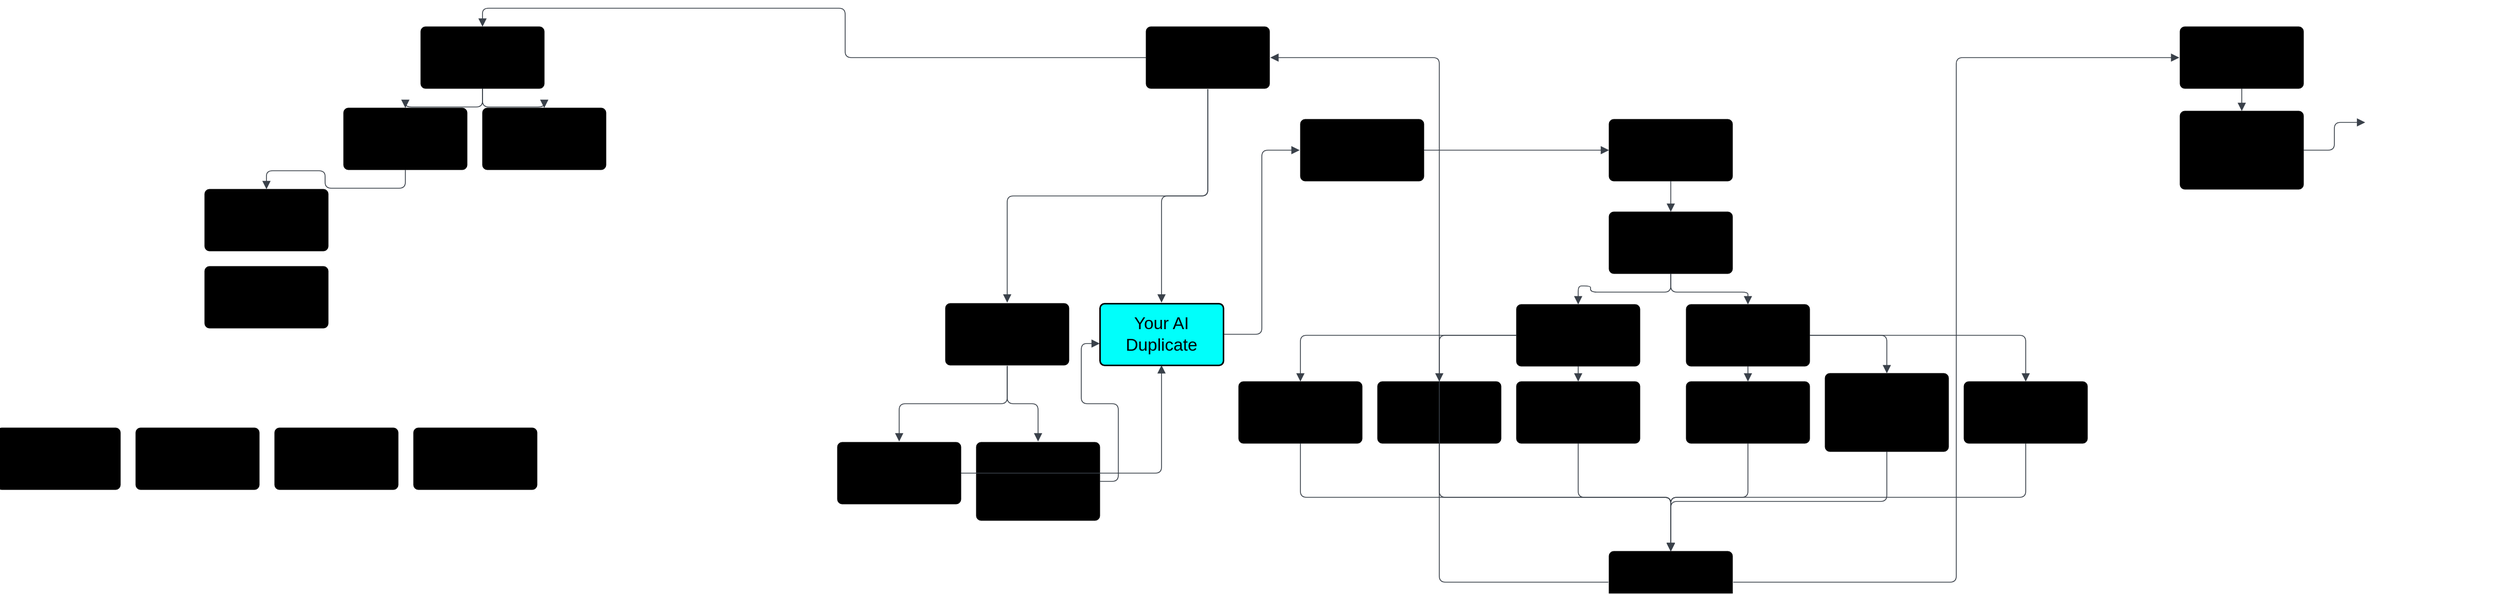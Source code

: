 <mxfile version="26.2.13">
  <diagram name="Page-1" id="CwJgsHFjLdVUsGJhv82a">
    <mxGraphModel dx="4801" dy="2446" grid="1" gridSize="10" guides="1" tooltips="1" connect="1" arrows="1" fold="1" page="1" pageScale="1" pageWidth="850" pageHeight="1100" math="0" shadow="0">
      <root>
        <mxCell id="0" />
        <mxCell id="1" parent="0" />
        <mxCell id="ZhJgSsFKiW_KJ7nUg3D_-2" value="Open Starlight" style="html=1;overflow=block;blockSpacing=1;whiteSpace=wrap;fontSize=16.7;spacing=3.8;strokeOpacity=100;rounded=1;absoluteArcSize=1;arcSize=9;fillColor=#unset;strokeWidth=NaN;lucidId=8Yr.N6paqiwt;" vertex="1" parent="1">
          <mxGeometry x="-195" width="120" height="60" as="geometry" />
        </mxCell>
        <mxCell id="ZhJgSsFKiW_KJ7nUg3D_-3" value="Log in or Sign up" style="html=1;overflow=block;blockSpacing=1;whiteSpace=wrap;fontSize=16.7;spacing=3.8;strokeOpacity=100;rounded=1;absoluteArcSize=1;arcSize=9;fillColor=#unset;strokeWidth=NaN;lucidId=mZr.YkDPpje3;" vertex="1" parent="1">
          <mxGeometry x="-195" y="90" width="120" height="60" as="geometry" />
        </mxCell>
        <mxCell id="ZhJgSsFKiW_KJ7nUg3D_-4" value="Log in" style="html=1;overflow=block;blockSpacing=1;whiteSpace=wrap;fontSize=16.7;spacing=3.8;strokeOpacity=100;rounded=1;absoluteArcSize=1;arcSize=9;fillColor=#unset;strokeWidth=NaN;lucidId=AZr.5KdVcYWQ;" vertex="1" parent="1">
          <mxGeometry x="-285" y="180" width="120" height="60" as="geometry" />
        </mxCell>
        <mxCell id="ZhJgSsFKiW_KJ7nUg3D_-5" value="Sign up" style="html=1;overflow=block;blockSpacing=1;whiteSpace=wrap;fontSize=16.7;spacing=3.8;strokeOpacity=100;rounded=1;absoluteArcSize=1;arcSize=9;fillColor=#unset;strokeWidth=NaN;lucidId=CZr.ph82YtXj;" vertex="1" parent="1">
          <mxGeometry x="-120" y="180" width="120" height="60" as="geometry" />
        </mxCell>
        <mxCell id="ZhJgSsFKiW_KJ7nUg3D_-6" value="Continue with google" style="html=1;overflow=block;blockSpacing=1;whiteSpace=wrap;fontSize=16.7;spacing=3.8;strokeOpacity=100;rounded=1;absoluteArcSize=1;arcSize=9;fillColor=#unset;strokeWidth=NaN;lucidId=5Zr._5xbKj4D;" vertex="1" parent="1">
          <mxGeometry x="-285" y="255" width="120" height="60" as="geometry" />
        </mxCell>
        <mxCell id="ZhJgSsFKiW_KJ7nUg3D_-7" value="Continue with google" style="html=1;overflow=block;blockSpacing=1;whiteSpace=wrap;fontSize=16.7;spacing=3.8;strokeOpacity=100;rounded=1;absoluteArcSize=1;arcSize=9;fillColor=#unset;strokeWidth=NaN;lucidId=-Zr.tMvXOSx0;" vertex="1" parent="1">
          <mxGeometry x="-120" y="255" width="120" height="60" as="geometry" />
        </mxCell>
        <mxCell id="ZhJgSsFKiW_KJ7nUg3D_-8" value="Create account with email &amp; pass" style="html=1;overflow=block;blockSpacing=1;whiteSpace=wrap;fontSize=16.7;spacing=3.8;strokeOpacity=100;rounded=1;absoluteArcSize=1;arcSize=9;fillColor=#unset;strokeWidth=NaN;lucidId=d0r.P-DTl7vA;" vertex="1" parent="1">
          <mxGeometry x="15" y="247" width="120" height="76" as="geometry" />
        </mxCell>
        <mxCell id="ZhJgSsFKiW_KJ7nUg3D_-9" value="Log in with email &amp; pass" style="html=1;overflow=block;blockSpacing=1;whiteSpace=wrap;fontSize=16.7;spacing=3.8;strokeOpacity=100;rounded=1;absoluteArcSize=1;arcSize=9;fillColor=#unset;strokeWidth=NaN;lucidId=i0r.D65zIEHH;" vertex="1" parent="1">
          <mxGeometry x="-420" y="255" width="120" height="60" as="geometry" />
        </mxCell>
        <mxCell id="ZhJgSsFKiW_KJ7nUg3D_-10" value="Username &amp; pass" style="html=1;overflow=block;blockSpacing=1;whiteSpace=wrap;fontSize=16.7;spacing=3.8;strokeOpacity=100;rounded=1;absoluteArcSize=1;arcSize=9;fillColor=#unset;strokeWidth=NaN;lucidId=80r.AD4x0.C4;" vertex="1" parent="1">
          <mxGeometry x="150" y="255" width="120" height="60" as="geometry" />
        </mxCell>
        <mxCell id="ZhJgSsFKiW_KJ7nUg3D_-11" value="Username &amp; pass" style="html=1;overflow=block;blockSpacing=1;whiteSpace=wrap;fontSize=16.7;spacing=3.8;strokeOpacity=100;rounded=1;absoluteArcSize=1;arcSize=9;fillColor=#unset;strokeWidth=NaN;lucidId=c1r.usy55AvC;" vertex="1" parent="1">
          <mxGeometry x="-555" y="255" width="120" height="60" as="geometry" />
        </mxCell>
        <mxCell id="ZhJgSsFKiW_KJ7nUg3D_-12" value="" style="html=1;jettySize=18;whiteSpace=wrap;fontSize=13;strokeColor=#3a414a;strokeOpacity=100;strokeWidth=0.8;rounded=1;arcSize=12;edgeStyle=orthogonalEdgeStyle;startArrow=none;endArrow=block;endFill=1;exitX=0.5;exitY=1;exitPerimeter=0;entryX=0.5;entryY=0;entryPerimeter=0;lucidId=E2r.KWUuNpV2;" edge="1" parent="1" source="ZhJgSsFKiW_KJ7nUg3D_-2" target="ZhJgSsFKiW_KJ7nUg3D_-3">
          <mxGeometry width="100" height="100" relative="1" as="geometry">
            <Array as="points" />
          </mxGeometry>
        </mxCell>
        <mxCell id="ZhJgSsFKiW_KJ7nUg3D_-13" value="" style="html=1;jettySize=18;whiteSpace=wrap;fontSize=13;strokeColor=#3a414a;strokeOpacity=100;strokeWidth=0.8;rounded=1;arcSize=12;edgeStyle=orthogonalEdgeStyle;startArrow=none;endArrow=block;endFill=1;exitX=0.5;exitY=1;exitPerimeter=0;entryX=0.5;entryY=0;entryPerimeter=0;lucidId=02r.vJUuN4pX;" edge="1" parent="1" source="ZhJgSsFKiW_KJ7nUg3D_-3" target="ZhJgSsFKiW_KJ7nUg3D_-5">
          <mxGeometry width="100" height="100" relative="1" as="geometry">
            <Array as="points" />
          </mxGeometry>
        </mxCell>
        <mxCell id="ZhJgSsFKiW_KJ7nUg3D_-14" value="" style="html=1;jettySize=18;whiteSpace=wrap;fontSize=13;strokeColor=#3a414a;strokeOpacity=100;strokeWidth=0.8;rounded=1;arcSize=12;edgeStyle=orthogonalEdgeStyle;startArrow=none;endArrow=block;endFill=1;exitX=0.5;exitY=1;exitPerimeter=0;entryX=0.5;entryY=0;entryPerimeter=0;lucidId=72r.O89L_K84;" edge="1" parent="1" source="ZhJgSsFKiW_KJ7nUg3D_-3" target="ZhJgSsFKiW_KJ7nUg3D_-4">
          <mxGeometry width="100" height="100" relative="1" as="geometry">
            <Array as="points" />
          </mxGeometry>
        </mxCell>
        <mxCell id="ZhJgSsFKiW_KJ7nUg3D_-15" value="" style="html=1;jettySize=18;whiteSpace=wrap;fontSize=13;strokeColor=#3a414a;strokeOpacity=100;strokeWidth=0.8;rounded=1;arcSize=12;edgeStyle=orthogonalEdgeStyle;startArrow=none;endArrow=block;endFill=1;exitX=0.5;exitY=1;exitPerimeter=0;entryX=0.5;entryY=0;entryPerimeter=0;lucidId=a3r.cBqFPZu~;" edge="1" parent="1" source="ZhJgSsFKiW_KJ7nUg3D_-4" target="ZhJgSsFKiW_KJ7nUg3D_-6">
          <mxGeometry width="100" height="100" relative="1" as="geometry">
            <Array as="points" />
          </mxGeometry>
        </mxCell>
        <mxCell id="ZhJgSsFKiW_KJ7nUg3D_-16" value="" style="html=1;jettySize=18;whiteSpace=wrap;fontSize=13;strokeColor=#3a414a;strokeOpacity=100;strokeWidth=0.8;rounded=1;arcSize=12;edgeStyle=orthogonalEdgeStyle;startArrow=none;endArrow=block;endFill=1;exitX=0.5;exitY=1;exitPerimeter=0;entryX=0.5;entryY=0;entryPerimeter=0;lucidId=d3r.K~Esj8vI;" edge="1" parent="1" source="ZhJgSsFKiW_KJ7nUg3D_-5" target="ZhJgSsFKiW_KJ7nUg3D_-7">
          <mxGeometry width="100" height="100" relative="1" as="geometry">
            <Array as="points" />
          </mxGeometry>
        </mxCell>
        <mxCell id="ZhJgSsFKiW_KJ7nUg3D_-17" value="" style="html=1;jettySize=18;whiteSpace=wrap;fontSize=13;strokeColor=#3a414a;strokeOpacity=100;strokeWidth=0.8;rounded=1;arcSize=12;edgeStyle=orthogonalEdgeStyle;startArrow=none;endArrow=block;endFill=1;exitX=1;exitY=0.5;exitPerimeter=0;entryX=0.5;entryY=0;entryPerimeter=0;lucidId=g3r.V.70R1QK;" edge="1" parent="1" source="ZhJgSsFKiW_KJ7nUg3D_-5" target="ZhJgSsFKiW_KJ7nUg3D_-8">
          <mxGeometry width="100" height="100" relative="1" as="geometry">
            <Array as="points" />
          </mxGeometry>
        </mxCell>
        <mxCell id="ZhJgSsFKiW_KJ7nUg3D_-18" value="" style="html=1;jettySize=18;whiteSpace=wrap;fontSize=13;strokeColor=#3a414a;strokeOpacity=100;strokeWidth=0.8;rounded=1;arcSize=12;edgeStyle=orthogonalEdgeStyle;startArrow=none;endArrow=block;endFill=1;exitX=1;exitY=0.5;exitPerimeter=0;entryX=0.5;entryY=0;entryPerimeter=0;lucidId=o3r.FJRv.Jnu;" edge="1" parent="1" source="ZhJgSsFKiW_KJ7nUg3D_-5" target="ZhJgSsFKiW_KJ7nUg3D_-10">
          <mxGeometry width="100" height="100" relative="1" as="geometry">
            <Array as="points" />
          </mxGeometry>
        </mxCell>
        <mxCell id="ZhJgSsFKiW_KJ7nUg3D_-19" value="" style="html=1;jettySize=18;whiteSpace=wrap;fontSize=13;strokeColor=#3a414a;strokeOpacity=100;strokeWidth=0.8;rounded=1;arcSize=12;edgeStyle=orthogonalEdgeStyle;startArrow=none;endArrow=block;endFill=1;exitX=0;exitY=0.5;exitPerimeter=0;entryX=0.5;entryY=0;entryPerimeter=0;lucidId=w3r.RjUbXwI-;" edge="1" parent="1" source="ZhJgSsFKiW_KJ7nUg3D_-4" target="ZhJgSsFKiW_KJ7nUg3D_-9">
          <mxGeometry width="100" height="100" relative="1" as="geometry">
            <Array as="points" />
          </mxGeometry>
        </mxCell>
        <mxCell id="ZhJgSsFKiW_KJ7nUg3D_-20" value="" style="html=1;jettySize=18;whiteSpace=wrap;fontSize=13;strokeColor=#3a414a;strokeOpacity=100;strokeWidth=0.8;rounded=1;arcSize=12;edgeStyle=orthogonalEdgeStyle;startArrow=none;endArrow=block;endFill=1;exitX=0;exitY=0.5;exitPerimeter=0;entryX=0.5;entryY=0;entryPerimeter=0;lucidId=z3r.2UZ_smaq;" edge="1" parent="1" source="ZhJgSsFKiW_KJ7nUg3D_-4" target="ZhJgSsFKiW_KJ7nUg3D_-11">
          <mxGeometry width="100" height="100" relative="1" as="geometry">
            <Array as="points" />
          </mxGeometry>
        </mxCell>
        <mxCell id="ZhJgSsFKiW_KJ7nUg3D_-21" value="Homepage" style="html=1;overflow=block;blockSpacing=1;whiteSpace=wrap;fontSize=16.7;spacing=3.8;strokeOpacity=100;rounded=1;absoluteArcSize=1;arcSize=9;fillColor=#unset;strokeWidth=NaN;lucidId=M3r.Lungnlsa;" vertex="1" parent="1">
          <mxGeometry x="-195" y="420" width="120" height="60" as="geometry" />
        </mxCell>
        <mxCell id="ZhJgSsFKiW_KJ7nUg3D_-22" value="" style="html=1;jettySize=18;whiteSpace=wrap;fontSize=13;strokeColor=#3a414a;strokeOpacity=100;strokeWidth=0.8;rounded=1;arcSize=12;edgeStyle=orthogonalEdgeStyle;startArrow=none;endArrow=block;endFill=1;exitX=0.5;exitY=1;exitPerimeter=0;entryX=0.5;entryY=0;entryPerimeter=0;lucidId=43r.LO0qyHyg;" edge="1" parent="1" source="ZhJgSsFKiW_KJ7nUg3D_-7" target="ZhJgSsFKiW_KJ7nUg3D_-21">
          <mxGeometry width="100" height="100" relative="1" as="geometry">
            <Array as="points" />
          </mxGeometry>
        </mxCell>
        <mxCell id="ZhJgSsFKiW_KJ7nUg3D_-23" value="" style="html=1;jettySize=18;whiteSpace=wrap;fontSize=13;strokeColor=#3a414a;strokeOpacity=100;strokeWidth=0.8;rounded=1;arcSize=12;edgeStyle=orthogonalEdgeStyle;startArrow=none;endArrow=block;endFill=1;exitX=0.5;exitY=1;exitPerimeter=0;entryX=0.5;entryY=0;entryPerimeter=0;lucidId=83r.3P~gyDVa;" edge="1" parent="1" source="ZhJgSsFKiW_KJ7nUg3D_-8" target="ZhJgSsFKiW_KJ7nUg3D_-21">
          <mxGeometry width="100" height="100" relative="1" as="geometry">
            <Array as="points" />
          </mxGeometry>
        </mxCell>
        <mxCell id="ZhJgSsFKiW_KJ7nUg3D_-24" value="" style="html=1;jettySize=18;whiteSpace=wrap;fontSize=13;strokeColor=#3a414a;strokeOpacity=100;strokeWidth=0.8;rounded=1;arcSize=12;edgeStyle=orthogonalEdgeStyle;startArrow=none;endArrow=block;endFill=1;exitX=0.5;exitY=1;exitPerimeter=0;entryX=0.5;entryY=0;entryPerimeter=0;lucidId=.3r.SZ36Yq2u;" edge="1" parent="1" source="ZhJgSsFKiW_KJ7nUg3D_-10" target="ZhJgSsFKiW_KJ7nUg3D_-21">
          <mxGeometry width="100" height="100" relative="1" as="geometry">
            <Array as="points" />
          </mxGeometry>
        </mxCell>
        <mxCell id="ZhJgSsFKiW_KJ7nUg3D_-25" value="" style="html=1;jettySize=18;whiteSpace=wrap;fontSize=13;strokeColor=#3a414a;strokeOpacity=100;strokeWidth=0.8;rounded=1;arcSize=12;edgeStyle=orthogonalEdgeStyle;startArrow=none;endArrow=block;endFill=1;exitX=0.5;exitY=1;exitPerimeter=0;entryX=0.5;entryY=0;entryPerimeter=0;lucidId=f4r.Jr3H-XQH;" edge="1" parent="1" source="ZhJgSsFKiW_KJ7nUg3D_-6" target="ZhJgSsFKiW_KJ7nUg3D_-21">
          <mxGeometry width="100" height="100" relative="1" as="geometry">
            <Array as="points" />
          </mxGeometry>
        </mxCell>
        <mxCell id="ZhJgSsFKiW_KJ7nUg3D_-26" value="" style="html=1;jettySize=18;whiteSpace=wrap;fontSize=13;strokeColor=#3a414a;strokeOpacity=100;strokeWidth=0.8;rounded=1;arcSize=12;edgeStyle=orthogonalEdgeStyle;startArrow=none;endArrow=block;endFill=1;exitX=0.5;exitY=1;exitPerimeter=0;entryX=0.5;entryY=0;entryPerimeter=0;lucidId=k4r.0NkX~t6t;" edge="1" parent="1" source="ZhJgSsFKiW_KJ7nUg3D_-9" target="ZhJgSsFKiW_KJ7nUg3D_-21">
          <mxGeometry width="100" height="100" relative="1" as="geometry">
            <Array as="points" />
          </mxGeometry>
        </mxCell>
        <mxCell id="ZhJgSsFKiW_KJ7nUg3D_-27" value="" style="html=1;jettySize=18;whiteSpace=wrap;fontSize=13;strokeColor=#3a414a;strokeOpacity=100;strokeWidth=0.8;rounded=1;arcSize=12;edgeStyle=orthogonalEdgeStyle;startArrow=none;endArrow=block;endFill=1;exitX=0.5;exitY=1;exitPerimeter=0;entryX=0.5;entryY=0;entryPerimeter=0;lucidId=q4r.HGM2lWGd;" edge="1" parent="1" source="ZhJgSsFKiW_KJ7nUg3D_-11" target="ZhJgSsFKiW_KJ7nUg3D_-21">
          <mxGeometry width="100" height="100" relative="1" as="geometry">
            <Array as="points" />
          </mxGeometry>
        </mxCell>
        <mxCell id="ZhJgSsFKiW_KJ7nUg3D_-28" value="Design" style="html=1;overflow=block;blockSpacing=1;whiteSpace=wrap;fontSize=16.7;spacing=3.8;strokeOpacity=100;rounded=1;absoluteArcSize=1;arcSize=9;fillColor=#unset;strokeWidth=NaN;lucidId=O4r.A2zRXuP1;" vertex="1" parent="1">
          <mxGeometry x="360" y="-90" width="120" height="60" as="geometry" />
        </mxCell>
        <mxCell id="ZhJgSsFKiW_KJ7nUg3D_-29" value="Features" style="html=1;overflow=block;blockSpacing=1;whiteSpace=wrap;fontSize=16.7;spacing=3.8;strokeOpacity=100;rounded=1;absoluteArcSize=1;arcSize=9;fillColor=#unset;strokeWidth=NaN;lucidId=e5r.yDB6r1Se;" vertex="1" parent="1">
          <mxGeometry x="-645" y="-90" width="120" height="60" as="geometry" />
        </mxCell>
        <mxCell id="ZhJgSsFKiW_KJ7nUg3D_-30" value="" style="html=1;jettySize=18;whiteSpace=wrap;fontSize=13;strokeColor=#3a414a;strokeOpacity=100;strokeWidth=0.8;rounded=1;arcSize=12;edgeStyle=orthogonalEdgeStyle;startArrow=none;endArrow=block;endFill=1;exitX=1.006;exitY=0.5;exitPerimeter=0;entryX=-0.006;entryY=0.5;entryPerimeter=0;lucidId=r5r.PqObfUYs;" edge="1" parent="1" source="ZhJgSsFKiW_KJ7nUg3D_-21" target="ZhJgSsFKiW_KJ7nUg3D_-28">
          <mxGeometry width="100" height="100" relative="1" as="geometry">
            <Array as="points" />
          </mxGeometry>
        </mxCell>
        <mxCell id="ZhJgSsFKiW_KJ7nUg3D_-31" value="" style="html=1;jettySize=18;whiteSpace=wrap;fontSize=13;strokeColor=#3a414a;strokeOpacity=100;strokeWidth=0.8;rounded=1;arcSize=12;edgeStyle=orthogonalEdgeStyle;startArrow=none;endArrow=block;endFill=1;exitX=-0.006;exitY=0.5;exitPerimeter=0;entryX=1.006;entryY=0.5;entryPerimeter=0;lucidId=D5r.3NtEU8dy;" edge="1" parent="1" source="ZhJgSsFKiW_KJ7nUg3D_-21" target="ZhJgSsFKiW_KJ7nUg3D_-29">
          <mxGeometry width="100" height="100" relative="1" as="geometry">
            <Array as="points" />
          </mxGeometry>
        </mxCell>
        <mxCell id="ZhJgSsFKiW_KJ7nUg3D_-32" value="Floating pink, yellow, and teal crystal" style="html=1;overflow=block;blockSpacing=1;whiteSpace=wrap;fontSize=16.7;spacing=3.8;strokeOpacity=100;rounded=1;absoluteArcSize=1;arcSize=9;fillColor=#unset;strokeWidth=NaN;lucidId=66r.K5CRntfq;" vertex="1" parent="1">
          <mxGeometry x="360" y="-8" width="120" height="76" as="geometry" />
        </mxCell>
        <mxCell id="ZhJgSsFKiW_KJ7nUg3D_-33" value="" style="html=1;jettySize=18;whiteSpace=wrap;fontSize=13;strokeColor=#3a414a;strokeOpacity=100;strokeWidth=0.8;rounded=1;arcSize=12;edgeStyle=orthogonalEdgeStyle;startArrow=none;endArrow=block;endFill=1;exitX=0.5;exitY=1;exitPerimeter=0;entryX=0.5;entryY=0;entryPerimeter=0;lucidId=z7r.fEPvPH~0;" edge="1" parent="1" source="ZhJgSsFKiW_KJ7nUg3D_-28" target="ZhJgSsFKiW_KJ7nUg3D_-32">
          <mxGeometry width="100" height="100" relative="1" as="geometry">
            <Array as="points" />
          </mxGeometry>
        </mxCell>
        <mxCell id="ZhJgSsFKiW_KJ7nUg3D_-34" value="" style="html=1;overflow=block;blockSpacing=1;whiteSpace=wrap;shape=image;fontSize=13;spacing=0;strokeColor=none;strokeOpacity=100;rounded=1;absoluteArcSize=1;arcSize=9;strokeWidth=0;image=https://images.lucid.app/images/8c98d927-d123-455c-9840-f5d52f04698b/content;imageAspect=0;lucidId=87r.VvQr.~jH;" vertex="1" parent="1">
          <mxGeometry x="540" y="-62" width="130" height="130" as="geometry" />
        </mxCell>
        <mxCell id="ZhJgSsFKiW_KJ7nUg3D_-35" value="" style="html=1;jettySize=18;whiteSpace=wrap;fontSize=13;strokeColor=#3a414a;strokeOpacity=100;strokeWidth=0.8;rounded=1;arcSize=12;edgeStyle=orthogonalEdgeStyle;startArrow=none;endArrow=block;endFill=1;exitX=1;exitY=0.5;exitPerimeter=0;entryX=0;entryY=0.5;entryPerimeter=0;lucidId=k8r.l0ETUHK4;" edge="1" parent="1" source="ZhJgSsFKiW_KJ7nUg3D_-32" target="ZhJgSsFKiW_KJ7nUg3D_-34">
          <mxGeometry width="100" height="100" relative="1" as="geometry">
            <Array as="points" />
          </mxGeometry>
        </mxCell>
        <mxCell id="ZhJgSsFKiW_KJ7nUg3D_-36" value="Your AI Duplicate" style="html=1;overflow=block;blockSpacing=1;whiteSpace=wrap;fontSize=16.7;fontColor=default;spacing=3.8;strokeOpacity=100;fillOpacity=100;rounded=1;absoluteArcSize=1;arcSize=9;fillColor=#00fffb;strokeWidth=1.5;lucidId=w8r.vIwHxzrs;" vertex="1" parent="1">
          <mxGeometry x="-690" y="179" width="120" height="60" as="geometry" />
        </mxCell>
        <mxCell id="ZhJgSsFKiW_KJ7nUg3D_-37" value="" style="html=1;jettySize=18;whiteSpace=wrap;fontSize=13;strokeColor=#3a414a;strokeOpacity=100;strokeWidth=0.8;rounded=1;arcSize=12;edgeStyle=orthogonalEdgeStyle;startArrow=none;endArrow=block;endFill=1;exitX=0.5;exitY=1.013;exitPerimeter=0;entryX=0.5;entryY=-0.013;entryPerimeter=0;lucidId=58r.6LpceAc~;" edge="1" parent="1" source="ZhJgSsFKiW_KJ7nUg3D_-29" target="ZhJgSsFKiW_KJ7nUg3D_-36">
          <mxGeometry width="100" height="100" relative="1" as="geometry">
            <Array as="points" />
          </mxGeometry>
        </mxCell>
        <mxCell id="ZhJgSsFKiW_KJ7nUg3D_-38" value="Unique Accounts" style="html=1;overflow=block;blockSpacing=1;whiteSpace=wrap;fontSize=16.7;spacing=3.8;strokeOpacity=100;rounded=1;absoluteArcSize=1;arcSize=9;fillColor=#unset;strokeWidth=NaN;lucidId=u9r.ndrqbI9W;" vertex="1" parent="1">
          <mxGeometry x="-495" width="120" height="60" as="geometry" />
        </mxCell>
        <mxCell id="ZhJgSsFKiW_KJ7nUg3D_-39" value="" style="html=1;jettySize=18;whiteSpace=wrap;fontSize=13;strokeColor=#3a414a;strokeOpacity=100;strokeWidth=0.8;rounded=1;arcSize=12;edgeStyle=orthogonalEdgeStyle;startArrow=none;endArrow=block;endFill=1;exitX=1.006;exitY=0.5;exitPerimeter=0;entryX=-0.006;entryY=0.5;entryPerimeter=0;lucidId=M9r.GPMZwATz;" edge="1" parent="1" source="ZhJgSsFKiW_KJ7nUg3D_-36" target="ZhJgSsFKiW_KJ7nUg3D_-38">
          <mxGeometry width="100" height="100" relative="1" as="geometry">
            <Array as="points" />
          </mxGeometry>
        </mxCell>
        <mxCell id="ZhJgSsFKiW_KJ7nUg3D_-40" value="" style="html=1;jettySize=18;whiteSpace=wrap;fontSize=13;strokeColor=#3a414a;strokeOpacity=100;strokeWidth=0.8;rounded=1;arcSize=12;edgeStyle=orthogonalEdgeStyle;startArrow=none;endArrow=block;endFill=1;exitX=1;exitY=0.5;exitPerimeter=0;entryX=0;entryY=0.5;entryPerimeter=0;lucidId=P9r.a6J_qPQN;" edge="1" parent="1" source="ZhJgSsFKiW_KJ7nUg3D_-38" target="ZhJgSsFKiW_KJ7nUg3D_-2">
          <mxGeometry width="100" height="100" relative="1" as="geometry">
            <Array as="points" />
          </mxGeometry>
        </mxCell>
        <mxCell id="ZhJgSsFKiW_KJ7nUg3D_-41" value="On screen Reading" style="html=1;overflow=block;blockSpacing=1;whiteSpace=wrap;fontSize=16.7;spacing=3.8;strokeOpacity=100;rounded=1;absoluteArcSize=1;arcSize=9;fillColor=#unset;strokeWidth=NaN;lucidId=g-r._Ewaite.;" vertex="1" parent="1">
          <mxGeometry x="-840" y="179" width="120" height="60" as="geometry" />
        </mxCell>
        <mxCell id="ZhJgSsFKiW_KJ7nUg3D_-42" value="" style="html=1;jettySize=18;whiteSpace=wrap;fontSize=13;strokeColor=#3a414a;strokeOpacity=100;strokeWidth=0.8;rounded=1;arcSize=12;edgeStyle=orthogonalEdgeStyle;startArrow=none;endArrow=block;endFill=1;exitX=0.5;exitY=1.013;exitPerimeter=0;entryX=0.5;entryY=-0.013;entryPerimeter=0;lucidId=q-r.rpWUjY8F;" edge="1" parent="1" source="ZhJgSsFKiW_KJ7nUg3D_-29" target="ZhJgSsFKiW_KJ7nUg3D_-41">
          <mxGeometry width="100" height="100" relative="1" as="geometry">
            <Array as="points" />
          </mxGeometry>
        </mxCell>
        <mxCell id="ZhJgSsFKiW_KJ7nUg3D_-43" value="Keyboard Logging" style="html=1;overflow=block;blockSpacing=1;whiteSpace=wrap;fontSize=16.7;spacing=3.8;strokeOpacity=100;rounded=1;absoluteArcSize=1;arcSize=9;fillColor=#unset;strokeWidth=NaN;lucidId=G-r.tUYb5rVQ;" vertex="1" parent="1">
          <mxGeometry x="-945" y="314" width="120" height="60" as="geometry" />
        </mxCell>
        <mxCell id="ZhJgSsFKiW_KJ7nUg3D_-44" value="" style="html=1;jettySize=18;whiteSpace=wrap;fontSize=13;strokeColor=#3a414a;strokeOpacity=100;strokeWidth=0.8;rounded=1;arcSize=12;edgeStyle=orthogonalEdgeStyle;startArrow=none;endArrow=block;endFill=1;exitX=0.5;exitY=1.013;exitPerimeter=0;entryX=0.5;entryY=-0.013;entryPerimeter=0;lucidId=U-r.qXrmZ85Y;" edge="1" parent="1" source="ZhJgSsFKiW_KJ7nUg3D_-41" target="ZhJgSsFKiW_KJ7nUg3D_-43">
          <mxGeometry width="100" height="100" relative="1" as="geometry">
            <Array as="points" />
          </mxGeometry>
        </mxCell>
        <mxCell id="ZhJgSsFKiW_KJ7nUg3D_-45" value="Mouse position logging" style="html=1;overflow=block;blockSpacing=1;whiteSpace=wrap;fontSize=16.7;spacing=3.8;strokeOpacity=100;rounded=1;absoluteArcSize=1;arcSize=9;fillColor=#unset;strokeWidth=NaN;lucidId=2-r.qW-wwTUj;" vertex="1" parent="1">
          <mxGeometry x="-810" y="314" width="120" height="76" as="geometry" />
        </mxCell>
        <mxCell id="ZhJgSsFKiW_KJ7nUg3D_-46" value="" style="html=1;jettySize=18;whiteSpace=wrap;fontSize=13;strokeColor=#3a414a;strokeOpacity=100;strokeWidth=0.8;rounded=1;arcSize=12;edgeStyle=orthogonalEdgeStyle;startArrow=none;endArrow=block;endFill=1;exitX=0.5;exitY=1.013;exitPerimeter=0;entryX=0.5;entryY=-0.01;entryPerimeter=0;lucidId=h.r.sDp8y9gp;" edge="1" parent="1" source="ZhJgSsFKiW_KJ7nUg3D_-41" target="ZhJgSsFKiW_KJ7nUg3D_-45">
          <mxGeometry width="100" height="100" relative="1" as="geometry">
            <Array as="points" />
          </mxGeometry>
        </mxCell>
        <mxCell id="ZhJgSsFKiW_KJ7nUg3D_-47" value="" style="html=1;jettySize=18;whiteSpace=wrap;fontSize=13;strokeColor=#3a414a;strokeOpacity=100;strokeWidth=0.8;rounded=1;arcSize=12;edgeStyle=orthogonalEdgeStyle;startArrow=none;endArrow=block;endFill=1;exitX=1;exitY=0.5;exitPerimeter=0;entryX=0;entryY=0.65;entryPerimeter=0;lucidId=~.r.Q_mXtyZH;" edge="1" parent="1" source="ZhJgSsFKiW_KJ7nUg3D_-45" target="ZhJgSsFKiW_KJ7nUg3D_-36">
          <mxGeometry width="100" height="100" relative="1" as="geometry">
            <Array as="points" />
          </mxGeometry>
        </mxCell>
        <mxCell id="ZhJgSsFKiW_KJ7nUg3D_-48" value="" style="html=1;jettySize=18;whiteSpace=wrap;fontSize=13;strokeColor=#3a414a;strokeOpacity=100;strokeWidth=0.8;rounded=1;arcSize=12;edgeStyle=orthogonalEdgeStyle;startArrow=none;endArrow=block;endFill=1;exitX=1;exitY=0.5;exitPerimeter=0;entryX=0.5;entryY=1;entryPerimeter=0;lucidId=f~r.dWFP0u_n;" edge="1" parent="1" source="ZhJgSsFKiW_KJ7nUg3D_-43" target="ZhJgSsFKiW_KJ7nUg3D_-36">
          <mxGeometry width="100" height="100" relative="1" as="geometry">
            <Array as="points" />
          </mxGeometry>
        </mxCell>
        <mxCell id="ZhJgSsFKiW_KJ7nUg3D_-49" value="Stars" style="html=1;overflow=block;blockSpacing=1;whiteSpace=wrap;fontSize=16.7;spacing=3.8;strokeOpacity=100;rounded=1;absoluteArcSize=1;arcSize=9;fillColor=#unset;strokeWidth=NaN;lucidId=sbs.VtsCT.Hn;" vertex="1" parent="1">
          <mxGeometry x="-1350" y="-90" width="120" height="60" as="geometry" />
        </mxCell>
        <mxCell id="ZhJgSsFKiW_KJ7nUg3D_-50" value="" style="html=1;jettySize=18;whiteSpace=wrap;fontSize=13;strokeColor=#3a414a;strokeOpacity=100;strokeWidth=0.8;rounded=1;arcSize=12;edgeStyle=orthogonalEdgeStyle;startArrow=none;endArrow=block;endFill=1;exitX=0;exitY=0.5;exitPerimeter=0;entryX=0.5;entryY=0;entryPerimeter=0;lucidId=ncs.vaE24VzP;" edge="1" parent="1" source="ZhJgSsFKiW_KJ7nUg3D_-29" target="ZhJgSsFKiW_KJ7nUg3D_-49">
          <mxGeometry width="100" height="100" relative="1" as="geometry">
            <Array as="points" />
          </mxGeometry>
        </mxCell>
        <mxCell id="ZhJgSsFKiW_KJ7nUg3D_-51" value="Live Audio Listening" style="html=1;overflow=block;blockSpacing=1;whiteSpace=wrap;fontSize=16.7;spacing=3.8;strokeOpacity=100;rounded=1;absoluteArcSize=1;arcSize=9;fillColor=#unset;strokeWidth=NaN;lucidId=tcs.ftObv.gs;" vertex="1" parent="1">
          <mxGeometry x="-1560" y="143" width="120" height="60" as="geometry" />
        </mxCell>
        <mxCell id="ZhJgSsFKiW_KJ7nUg3D_-52" value="Mic" style="html=1;overflow=block;blockSpacing=1;whiteSpace=wrap;fontSize=16.7;spacing=3.8;strokeOpacity=100;rounded=1;absoluteArcSize=1;arcSize=9;fillColor=#unset;strokeWidth=NaN;lucidId=Scs.uPbKRGcg;" vertex="1" parent="1">
          <mxGeometry x="-1560" y="68" width="120" height="60" as="geometry" />
        </mxCell>
        <mxCell id="ZhJgSsFKiW_KJ7nUg3D_-53" value="Temperature Logging" style="html=1;overflow=block;blockSpacing=1;whiteSpace=wrap;fontSize=16.7;spacing=3.8;strokeOpacity=100;rounded=1;absoluteArcSize=1;arcSize=9;fillColor=#unset;strokeWidth=NaN;lucidId=0cs.7Zl-fodu;" vertex="1" parent="1">
          <mxGeometry x="-1762" y="300" width="120" height="60" as="geometry" />
        </mxCell>
        <mxCell id="ZhJgSsFKiW_KJ7nUg3D_-54" value="Observation Mode" style="html=1;overflow=block;blockSpacing=1;whiteSpace=wrap;fontSize=16.7;spacing=3.8;strokeOpacity=100;rounded=1;absoluteArcSize=1;arcSize=9;fillColor=#unset;strokeWidth=NaN;lucidId=ods.2cwcyVEZ;" vertex="1" parent="1">
          <mxGeometry x="-1425" y="-11" width="120" height="60" as="geometry" />
        </mxCell>
        <mxCell id="ZhJgSsFKiW_KJ7nUg3D_-55" value="Server Upload" style="html=1;overflow=block;blockSpacing=1;whiteSpace=wrap;fontSize=16.7;spacing=3.8;strokeOpacity=100;rounded=1;absoluteArcSize=1;arcSize=9;fillColor=#unset;strokeWidth=NaN;lucidId=Cds.Z0fUdR8V;" vertex="1" parent="1">
          <mxGeometry x="-1290" y="-11" width="120" height="60" as="geometry" />
        </mxCell>
        <mxCell id="ZhJgSsFKiW_KJ7nUg3D_-56" value="" style="html=1;jettySize=18;whiteSpace=wrap;fontSize=13;strokeColor=#3a414a;strokeOpacity=100;strokeWidth=0.8;rounded=1;arcSize=12;edgeStyle=orthogonalEdgeStyle;startArrow=none;endArrow=block;endFill=1;exitX=0.5;exitY=1;exitPerimeter=0;entryX=0.5;entryY=0;entryPerimeter=0;lucidId=Xds.~S~bnBHj;" edge="1" parent="1" source="ZhJgSsFKiW_KJ7nUg3D_-49" target="ZhJgSsFKiW_KJ7nUg3D_-54">
          <mxGeometry width="100" height="100" relative="1" as="geometry">
            <Array as="points" />
          </mxGeometry>
        </mxCell>
        <mxCell id="ZhJgSsFKiW_KJ7nUg3D_-57" value="" style="html=1;jettySize=18;whiteSpace=wrap;fontSize=13;strokeColor=#3a414a;strokeOpacity=100;strokeWidth=0.8;rounded=1;arcSize=12;edgeStyle=orthogonalEdgeStyle;startArrow=none;endArrow=block;endFill=1;exitX=0.5;exitY=1;exitPerimeter=0;entryX=0.5;entryY=0;entryPerimeter=0;lucidId=5ds.9CDroaL4;" edge="1" parent="1" source="ZhJgSsFKiW_KJ7nUg3D_-49" target="ZhJgSsFKiW_KJ7nUg3D_-55">
          <mxGeometry width="100" height="100" relative="1" as="geometry">
            <Array as="points" />
          </mxGeometry>
        </mxCell>
        <mxCell id="ZhJgSsFKiW_KJ7nUg3D_-58" value="" style="html=1;jettySize=18;whiteSpace=wrap;fontSize=13;strokeColor=#3a414a;strokeOpacity=100;strokeWidth=0.8;rounded=1;arcSize=12;edgeStyle=orthogonalEdgeStyle;startArrow=none;endArrow=block;endFill=1;exitX=0.5;exitY=1;exitPerimeter=0;entryX=0.5;entryY=0;entryPerimeter=0;lucidId=.ds.lbcDaA36;" edge="1" parent="1" source="ZhJgSsFKiW_KJ7nUg3D_-54" target="ZhJgSsFKiW_KJ7nUg3D_-52">
          <mxGeometry width="100" height="100" relative="1" as="geometry">
            <Array as="points" />
          </mxGeometry>
        </mxCell>
        <mxCell id="ZhJgSsFKiW_KJ7nUg3D_-59" value="Humidity" style="html=1;overflow=block;blockSpacing=1;whiteSpace=wrap;fontSize=16.7;spacing=3.8;strokeOpacity=100;rounded=1;absoluteArcSize=1;arcSize=9;fillColor=#unset;strokeWidth=NaN;lucidId=1es.EHK5PTMd;" vertex="1" parent="1">
          <mxGeometry x="-1627" y="300" width="120" height="60" as="geometry" />
        </mxCell>
        <mxCell id="ZhJgSsFKiW_KJ7nUg3D_-60" value="Elevation" style="html=1;overflow=block;blockSpacing=1;whiteSpace=wrap;fontSize=16.7;spacing=3.8;strokeOpacity=100;rounded=1;absoluteArcSize=1;arcSize=9;fillColor=#unset;strokeWidth=NaN;lucidId=8es.H76~d6CC;" vertex="1" parent="1">
          <mxGeometry x="-1492" y="300" width="120" height="60" as="geometry" />
        </mxCell>
        <mxCell id="ZhJgSsFKiW_KJ7nUg3D_-61" value="Location" style="html=1;overflow=block;blockSpacing=1;whiteSpace=wrap;fontSize=16.7;spacing=3.8;strokeOpacity=100;rounded=1;absoluteArcSize=1;arcSize=9;fillColor=#unset;strokeWidth=NaN;lucidId=dfs.pXnbNMd1;" vertex="1" parent="1">
          <mxGeometry x="-1357" y="300" width="120" height="60" as="geometry" />
        </mxCell>
      </root>
    </mxGraphModel>
  </diagram>
</mxfile>
